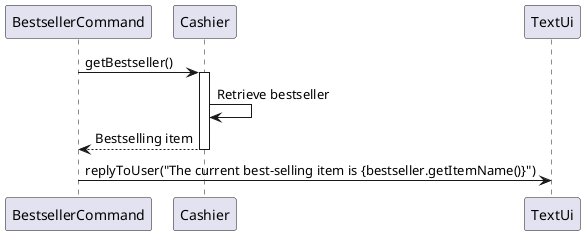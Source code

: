 @startuml
participant BestsellerCommand
participant Cashier
participant TextUi

BestsellerCommand -> Cashier: getBestseller()
activate Cashier
Cashier -> Cashier: Retrieve bestseller
Cashier --> BestsellerCommand: Bestselling item
deactivate Cashier
BestsellerCommand -> TextUi: replyToUser("The current best-selling item is {bestseller.getItemName()}")

@enduml